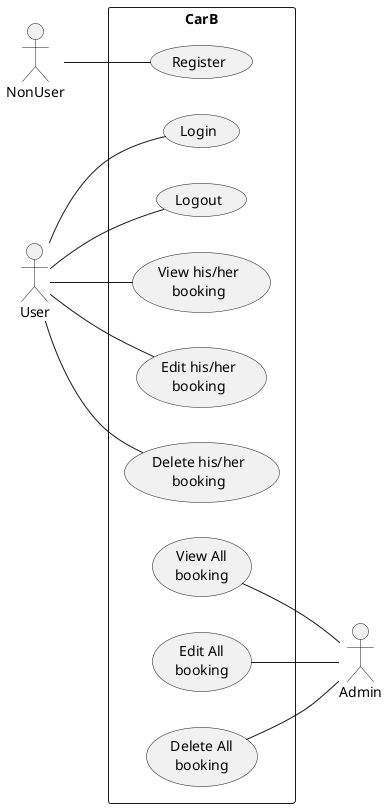 @startuml Rental Car booking system
left to right direction
actor "NonUser" as NonRegisteredUser
actor "User" as user

rectangle "CarB" as RentalCarSystem {    
    usecase "Register" as register
    usecase "Login" as login
    usecase "Logout" as logout
    usecase "View his/her\nbooking" as viewBooking
    usecase "Edit his/her\nbooking" as EditBooking
    usecase "Delete his/her\nbooking" as DeleteBooking
    usecase "View All\nbooking" as viewBookings
    usecase "Edit All\nbooking" as EditBookings
    usecase "Delete All\nbooking" as DeleteBookings

}

NonRegisteredUser -- register
user -- login
user -- logout
user -- viewBooking
user -- EditBooking
user -- DeleteBooking


actor "Admin" as admin
viewBookings -- admin
EditBookings -- admin
DeleteBookings -- admin

@enduml